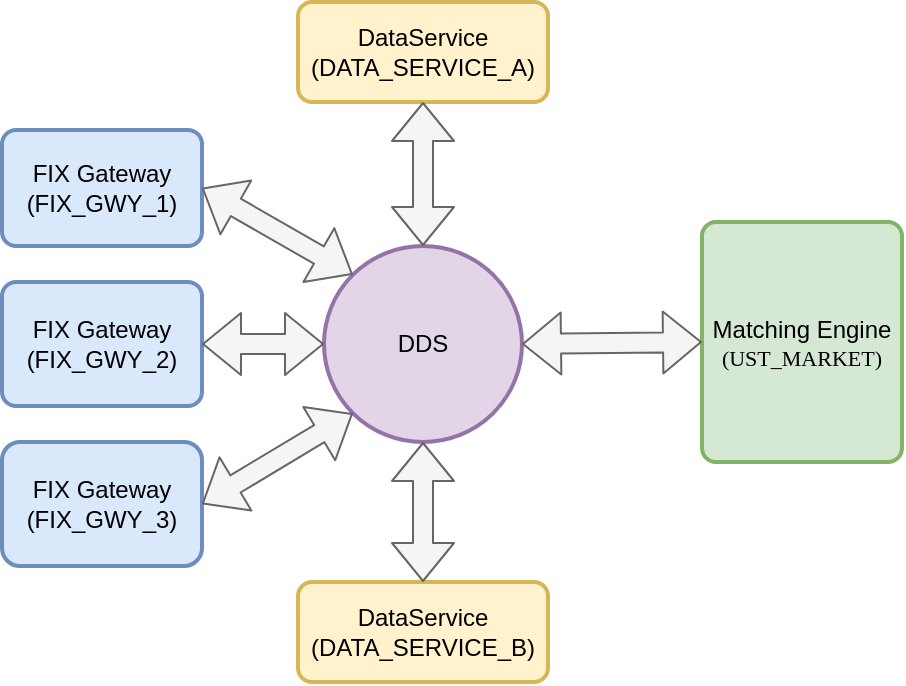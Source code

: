 <mxfile version="20.0.4" type="device"><diagram id="8VmWSAlo5kOUJZ9YAHvH" name="Page-1"><mxGraphModel dx="1183" dy="849" grid="1" gridSize="10" guides="1" tooltips="1" connect="1" arrows="1" fold="1" page="1" pageScale="1" pageWidth="850" pageHeight="1100" math="0" shadow="0"><root><mxCell id="0"/><mxCell id="1" parent="0"/><mxCell id="v8wEAk8U8-xqyBrO_Rj_-1" value="Matching Engine&lt;br&gt;&lt;p style=&quot;margin: 0px; font-stretch: normal; font-size: 11px; line-height: normal; font-family: Menlo;&quot;&gt;&lt;span style=&quot;font-variant-ligatures: no-common-ligatures&quot;&gt;(UST_MARKET)&lt;/span&gt;&lt;/p&gt;" style="rounded=1;whiteSpace=wrap;html=1;absoluteArcSize=1;arcSize=14;strokeWidth=2;fillColor=#d5e8d4;strokeColor=#82b366;" parent="1" vertex="1"><mxGeometry x="590" y="270" width="100" height="120" as="geometry"/></mxCell><mxCell id="v8wEAk8U8-xqyBrO_Rj_-3" value="DataService&lt;br&gt;(DATA_SERVICE_B)" style="rounded=1;whiteSpace=wrap;html=1;absoluteArcSize=1;arcSize=14;strokeWidth=2;fillColor=#fff2cc;strokeColor=#d6b656;" parent="1" vertex="1"><mxGeometry x="388" y="450" width="125" height="50" as="geometry"/></mxCell><mxCell id="v8wEAk8U8-xqyBrO_Rj_-4" value="DataService&lt;br&gt;(DATA_SERVICE_A)" style="rounded=1;whiteSpace=wrap;html=1;absoluteArcSize=1;arcSize=14;strokeWidth=2;fillColor=#fff2cc;strokeColor=#d6b656;" parent="1" vertex="1"><mxGeometry x="388" y="160" width="125" height="50" as="geometry"/></mxCell><mxCell id="v8wEAk8U8-xqyBrO_Rj_-5" value="FIX Gateway&lt;br&gt;(FIX_GWY_1)" style="rounded=1;whiteSpace=wrap;html=1;absoluteArcSize=1;arcSize=14;strokeWidth=2;fillColor=#dae8fc;strokeColor=#6c8ebf;" parent="1" vertex="1"><mxGeometry x="240" y="224" width="100" height="58" as="geometry"/></mxCell><mxCell id="v8wEAk8U8-xqyBrO_Rj_-6" value="FIX Gateway&lt;br&gt;(FIX_GWY_2)" style="rounded=1;whiteSpace=wrap;html=1;absoluteArcSize=1;arcSize=14;strokeWidth=2;fillColor=#dae8fc;strokeColor=#6c8ebf;" parent="1" vertex="1"><mxGeometry x="240" y="300" width="100" height="62" as="geometry"/></mxCell><mxCell id="v8wEAk8U8-xqyBrO_Rj_-7" value="FIX Gateway&lt;br&gt;(FIX_GWY_3)" style="rounded=1;whiteSpace=wrap;html=1;absoluteArcSize=1;arcSize=18;strokeWidth=2;fillColor=#dae8fc;strokeColor=#6c8ebf;" parent="1" vertex="1"><mxGeometry x="240" y="380" width="100" height="62" as="geometry"/></mxCell><mxCell id="v8wEAk8U8-xqyBrO_Rj_-9" value="DDS" style="strokeWidth=2;html=1;shape=mxgraph.flowchart.start_2;whiteSpace=wrap;fillColor=#e1d5e7;strokeColor=#9673a6;" parent="1" vertex="1"><mxGeometry x="401" y="282" width="99" height="98" as="geometry"/></mxCell><mxCell id="v8wEAk8U8-xqyBrO_Rj_-10" value="" style="shape=flexArrow;endArrow=classic;startArrow=classic;html=1;entryX=0.145;entryY=0.145;entryDx=0;entryDy=0;exitX=1;exitY=0.5;exitDx=0;exitDy=0;entryPerimeter=0;fillColor=#f5f5f5;strokeColor=#666666;" parent="1" source="v8wEAk8U8-xqyBrO_Rj_-5" target="v8wEAk8U8-xqyBrO_Rj_-9" edge="1"><mxGeometry width="50" height="50" relative="1" as="geometry"><mxPoint x="320" y="192.04" as="sourcePoint"/><mxPoint x="422.04" y="292.0" as="targetPoint"/></mxGeometry></mxCell><mxCell id="v8wEAk8U8-xqyBrO_Rj_-11" value="" style="shape=flexArrow;endArrow=classic;startArrow=classic;html=1;entryX=0;entryY=0.5;entryDx=0;entryDy=0;exitX=1;exitY=0.5;exitDx=0;exitDy=0;entryPerimeter=0;fillColor=#f5f5f5;strokeColor=#666666;" parent="1" source="v8wEAk8U8-xqyBrO_Rj_-6" target="v8wEAk8U8-xqyBrO_Rj_-9" edge="1"><mxGeometry width="50" height="50" relative="1" as="geometry"><mxPoint x="314.96" y="332.04" as="sourcePoint"/><mxPoint x="415.0" y="412" as="targetPoint"/></mxGeometry></mxCell><mxCell id="v8wEAk8U8-xqyBrO_Rj_-12" value="" style="shape=flexArrow;endArrow=classic;startArrow=classic;html=1;entryX=1;entryY=0.5;entryDx=0;entryDy=0;exitX=0.145;exitY=0.855;exitDx=0;exitDy=0;exitPerimeter=0;fillColor=#f5f5f5;strokeColor=#666666;" parent="1" source="v8wEAk8U8-xqyBrO_Rj_-9" target="v8wEAk8U8-xqyBrO_Rj_-7" edge="1"><mxGeometry width="50" height="50" relative="1" as="geometry"><mxPoint x="424.96" y="402" as="sourcePoint"/><mxPoint x="525" y="481.96" as="targetPoint"/></mxGeometry></mxCell><mxCell id="v8wEAk8U8-xqyBrO_Rj_-13" value="" style="shape=flexArrow;endArrow=classic;startArrow=classic;html=1;entryX=1;entryY=0.5;entryDx=0;entryDy=0;exitX=0;exitY=0.5;exitDx=0;exitDy=0;entryPerimeter=0;fillColor=#f5f5f5;strokeColor=#666666;" parent="1" source="v8wEAk8U8-xqyBrO_Rj_-1" target="v8wEAk8U8-xqyBrO_Rj_-9" edge="1"><mxGeometry width="50" height="50" relative="1" as="geometry"><mxPoint x="414.96" y="222.04" as="sourcePoint"/><mxPoint x="515" y="302" as="targetPoint"/></mxGeometry></mxCell><mxCell id="v8wEAk8U8-xqyBrO_Rj_-17" value="" style="shape=flexArrow;endArrow=classic;startArrow=classic;html=1;exitX=0.5;exitY=1;exitDx=0;exitDy=0;entryX=0.5;entryY=0;entryDx=0;entryDy=0;entryPerimeter=0;fillColor=#f5f5f5;strokeColor=#666666;" parent="1" source="v8wEAk8U8-xqyBrO_Rj_-4" target="v8wEAk8U8-xqyBrO_Rj_-9" edge="1"><mxGeometry width="50" height="50" relative="1" as="geometry"><mxPoint x="395" y="522" as="sourcePoint"/><mxPoint x="397" y="402" as="targetPoint"/></mxGeometry></mxCell><mxCell id="v8wEAk8U8-xqyBrO_Rj_-18" value="" style="shape=flexArrow;endArrow=classic;startArrow=classic;html=1;exitX=0.5;exitY=0;exitDx=0;exitDy=0;entryX=0.5;entryY=1;entryDx=0;entryDy=0;entryPerimeter=0;fillColor=#f5f5f5;strokeColor=#666666;" parent="1" source="v8wEAk8U8-xqyBrO_Rj_-3" target="v8wEAk8U8-xqyBrO_Rj_-9" edge="1"><mxGeometry width="50" height="50" relative="1" as="geometry"><mxPoint x="546" y="522" as="sourcePoint"/><mxPoint x="445" y="422" as="targetPoint"/></mxGeometry></mxCell><mxCell id="klgoKWObOd7ktVeub6tW-4" style="edgeStyle=orthogonalEdgeStyle;rounded=0;orthogonalLoop=1;jettySize=auto;html=1;exitX=0.5;exitY=1;exitDx=0;exitDy=0;" parent="1" source="v8wEAk8U8-xqyBrO_Rj_-6" target="v8wEAk8U8-xqyBrO_Rj_-6" edge="1"><mxGeometry relative="1" as="geometry"/></mxCell></root></mxGraphModel></diagram></mxfile>